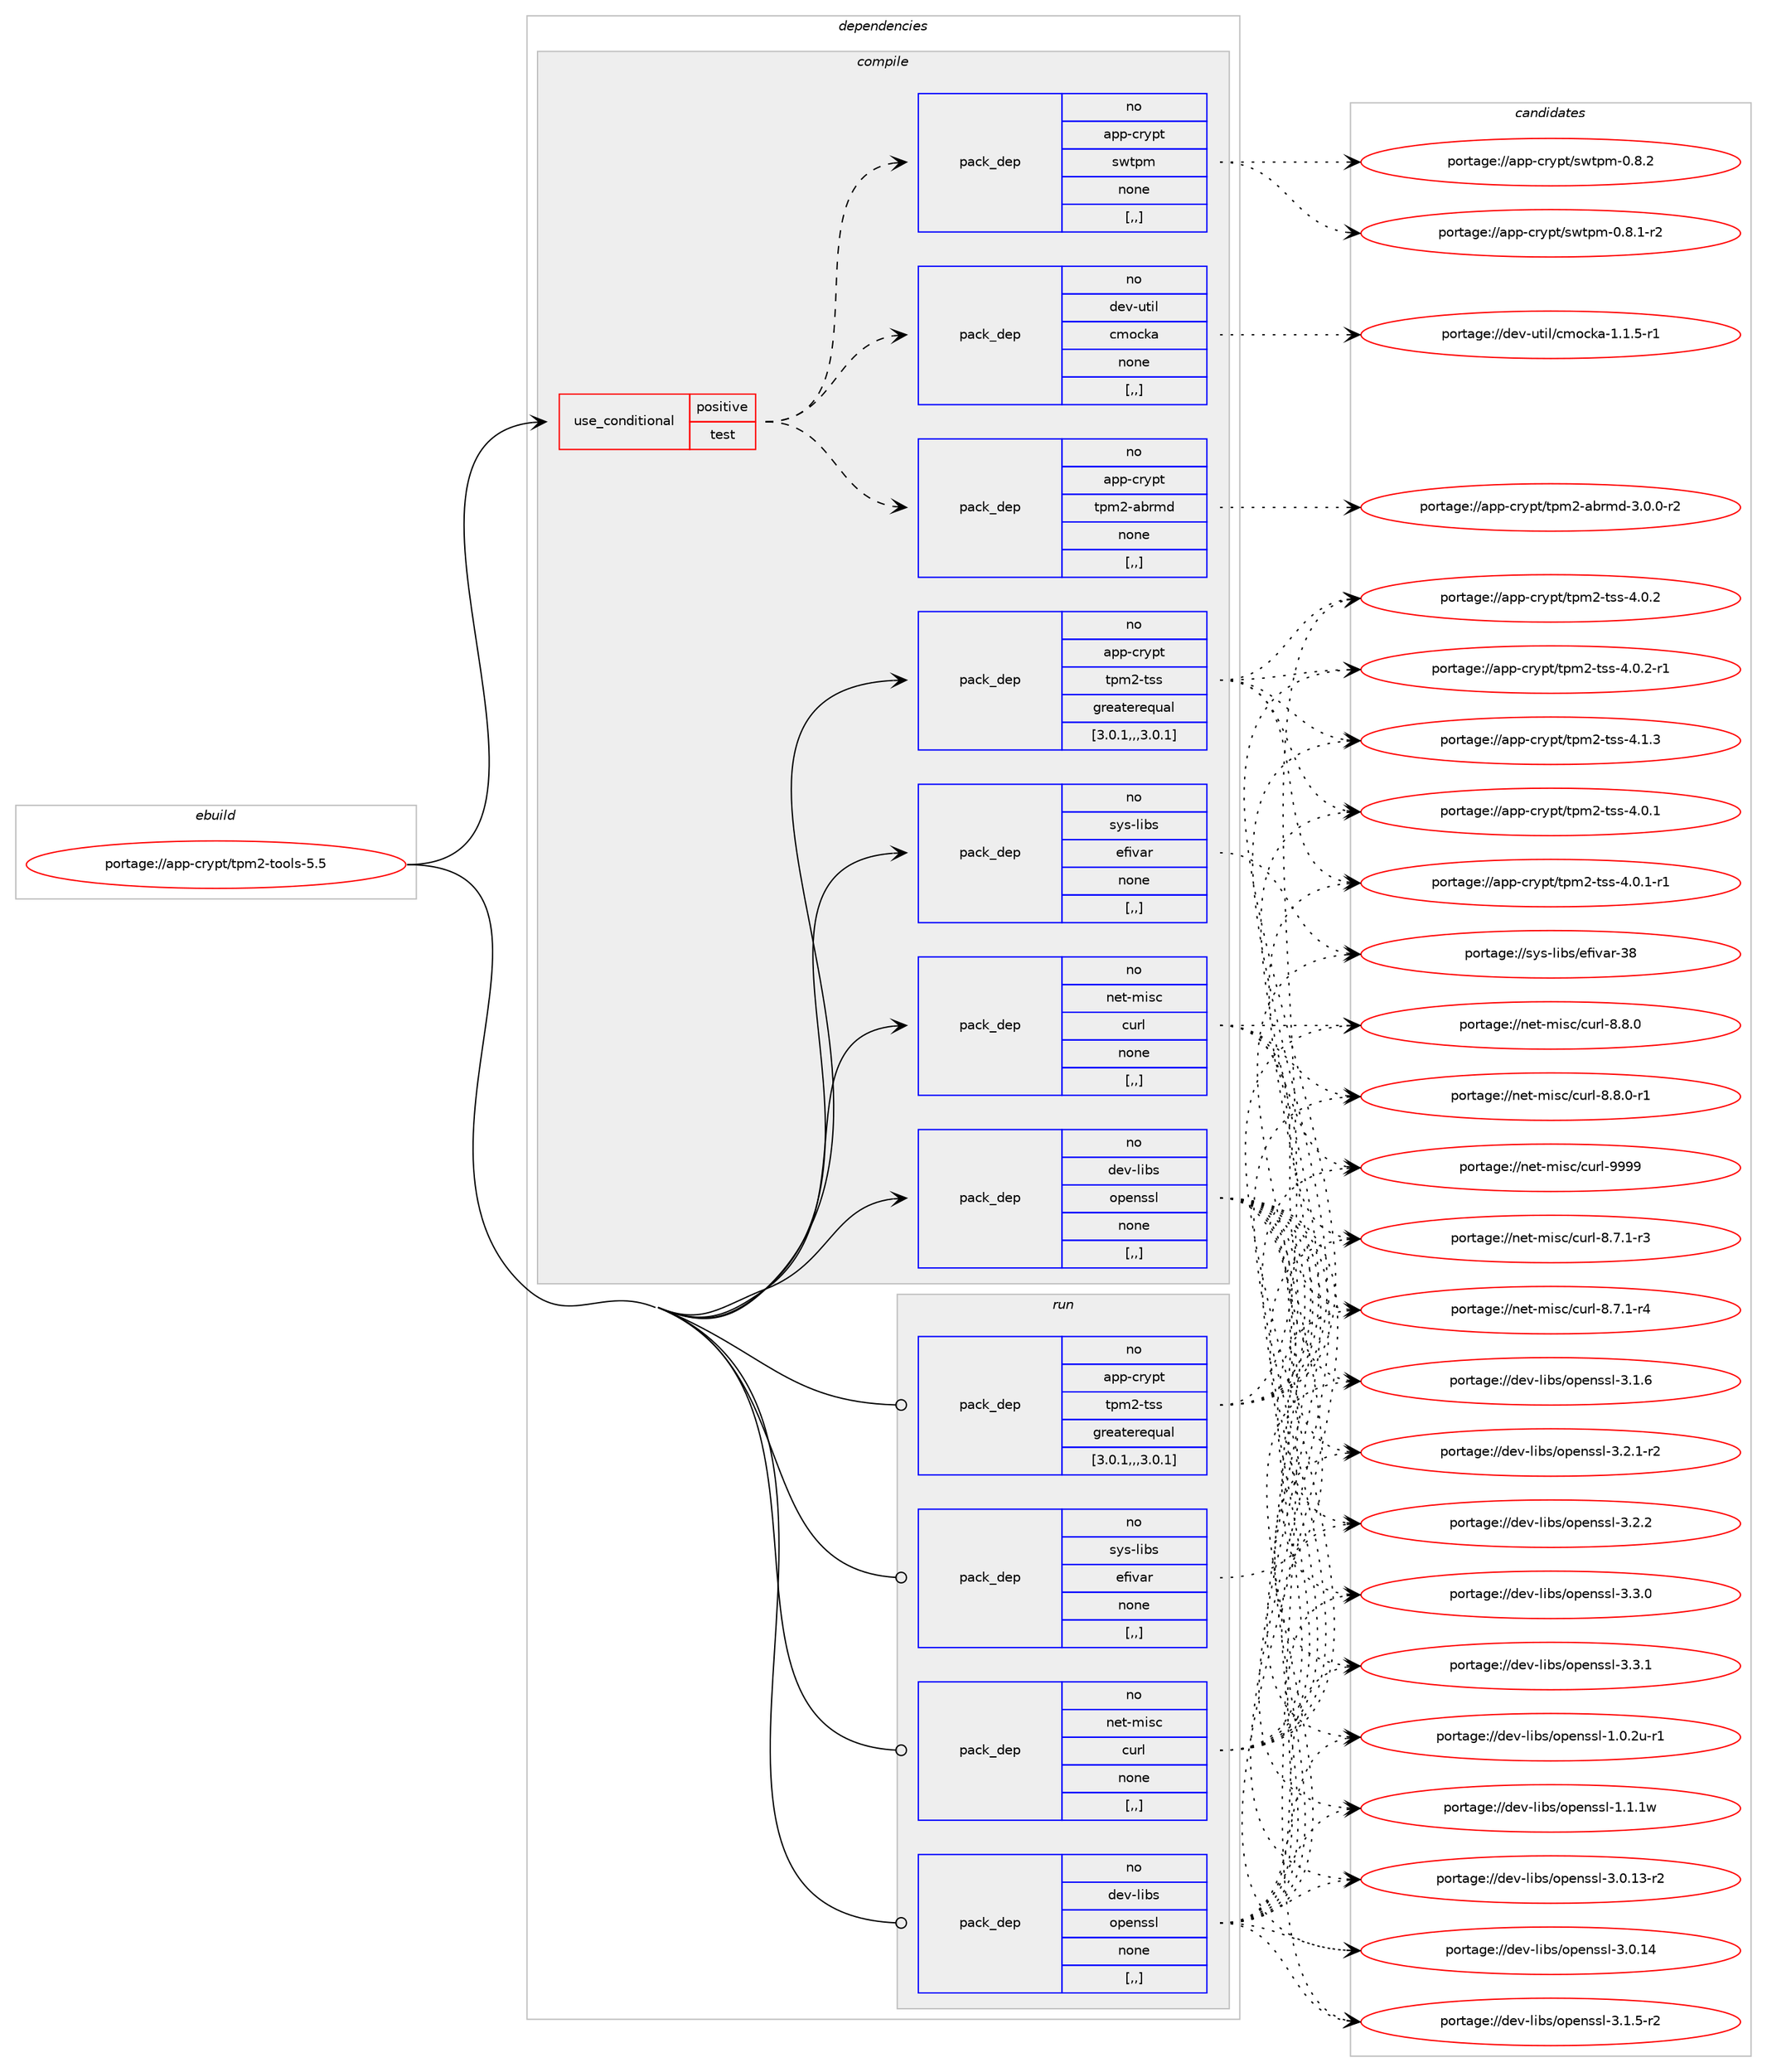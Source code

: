 digraph prolog {

# *************
# Graph options
# *************

newrank=true;
concentrate=true;
compound=true;
graph [rankdir=LR,fontname=Helvetica,fontsize=10,ranksep=1.5];#, ranksep=2.5, nodesep=0.2];
edge  [arrowhead=vee];
node  [fontname=Helvetica,fontsize=10];

# **********
# The ebuild
# **********

subgraph cluster_leftcol {
color=gray;
rank=same;
label=<<i>ebuild</i>>;
id [label="portage://app-crypt/tpm2-tools-5.5", color=red, width=4, href="../app-crypt/tpm2-tools-5.5.svg"];
}

# ****************
# The dependencies
# ****************

subgraph cluster_midcol {
color=gray;
label=<<i>dependencies</i>>;
subgraph cluster_compile {
fillcolor="#eeeeee";
style=filled;
label=<<i>compile</i>>;
subgraph cond3660 {
dependency13994 [label=<<TABLE BORDER="0" CELLBORDER="1" CELLSPACING="0" CELLPADDING="4"><TR><TD ROWSPAN="3" CELLPADDING="10">use_conditional</TD></TR><TR><TD>positive</TD></TR><TR><TD>test</TD></TR></TABLE>>, shape=none, color=red];
subgraph pack10245 {
dependency13995 [label=<<TABLE BORDER="0" CELLBORDER="1" CELLSPACING="0" CELLPADDING="4" WIDTH="220"><TR><TD ROWSPAN="6" CELLPADDING="30">pack_dep</TD></TR><TR><TD WIDTH="110">no</TD></TR><TR><TD>app-crypt</TD></TR><TR><TD>swtpm</TD></TR><TR><TD>none</TD></TR><TR><TD>[,,]</TD></TR></TABLE>>, shape=none, color=blue];
}
dependency13994:e -> dependency13995:w [weight=20,style="dashed",arrowhead="vee"];
subgraph pack10246 {
dependency13996 [label=<<TABLE BORDER="0" CELLBORDER="1" CELLSPACING="0" CELLPADDING="4" WIDTH="220"><TR><TD ROWSPAN="6" CELLPADDING="30">pack_dep</TD></TR><TR><TD WIDTH="110">no</TD></TR><TR><TD>app-crypt</TD></TR><TR><TD>tpm2-abrmd</TD></TR><TR><TD>none</TD></TR><TR><TD>[,,]</TD></TR></TABLE>>, shape=none, color=blue];
}
dependency13994:e -> dependency13996:w [weight=20,style="dashed",arrowhead="vee"];
subgraph pack10247 {
dependency13997 [label=<<TABLE BORDER="0" CELLBORDER="1" CELLSPACING="0" CELLPADDING="4" WIDTH="220"><TR><TD ROWSPAN="6" CELLPADDING="30">pack_dep</TD></TR><TR><TD WIDTH="110">no</TD></TR><TR><TD>dev-util</TD></TR><TR><TD>cmocka</TD></TR><TR><TD>none</TD></TR><TR><TD>[,,]</TD></TR></TABLE>>, shape=none, color=blue];
}
dependency13994:e -> dependency13997:w [weight=20,style="dashed",arrowhead="vee"];
}
id:e -> dependency13994:w [weight=20,style="solid",arrowhead="vee"];
subgraph pack10248 {
dependency13998 [label=<<TABLE BORDER="0" CELLBORDER="1" CELLSPACING="0" CELLPADDING="4" WIDTH="220"><TR><TD ROWSPAN="6" CELLPADDING="30">pack_dep</TD></TR><TR><TD WIDTH="110">no</TD></TR><TR><TD>app-crypt</TD></TR><TR><TD>tpm2-tss</TD></TR><TR><TD>greaterequal</TD></TR><TR><TD>[3.0.1,,,3.0.1]</TD></TR></TABLE>>, shape=none, color=blue];
}
id:e -> dependency13998:w [weight=20,style="solid",arrowhead="vee"];
subgraph pack10249 {
dependency13999 [label=<<TABLE BORDER="0" CELLBORDER="1" CELLSPACING="0" CELLPADDING="4" WIDTH="220"><TR><TD ROWSPAN="6" CELLPADDING="30">pack_dep</TD></TR><TR><TD WIDTH="110">no</TD></TR><TR><TD>dev-libs</TD></TR><TR><TD>openssl</TD></TR><TR><TD>none</TD></TR><TR><TD>[,,]</TD></TR></TABLE>>, shape=none, color=blue];
}
id:e -> dependency13999:w [weight=20,style="solid",arrowhead="vee"];
subgraph pack10250 {
dependency14000 [label=<<TABLE BORDER="0" CELLBORDER="1" CELLSPACING="0" CELLPADDING="4" WIDTH="220"><TR><TD ROWSPAN="6" CELLPADDING="30">pack_dep</TD></TR><TR><TD WIDTH="110">no</TD></TR><TR><TD>net-misc</TD></TR><TR><TD>curl</TD></TR><TR><TD>none</TD></TR><TR><TD>[,,]</TD></TR></TABLE>>, shape=none, color=blue];
}
id:e -> dependency14000:w [weight=20,style="solid",arrowhead="vee"];
subgraph pack10251 {
dependency14001 [label=<<TABLE BORDER="0" CELLBORDER="1" CELLSPACING="0" CELLPADDING="4" WIDTH="220"><TR><TD ROWSPAN="6" CELLPADDING="30">pack_dep</TD></TR><TR><TD WIDTH="110">no</TD></TR><TR><TD>sys-libs</TD></TR><TR><TD>efivar</TD></TR><TR><TD>none</TD></TR><TR><TD>[,,]</TD></TR></TABLE>>, shape=none, color=blue];
}
id:e -> dependency14001:w [weight=20,style="solid",arrowhead="vee"];
}
subgraph cluster_compileandrun {
fillcolor="#eeeeee";
style=filled;
label=<<i>compile and run</i>>;
}
subgraph cluster_run {
fillcolor="#eeeeee";
style=filled;
label=<<i>run</i>>;
subgraph pack10252 {
dependency14002 [label=<<TABLE BORDER="0" CELLBORDER="1" CELLSPACING="0" CELLPADDING="4" WIDTH="220"><TR><TD ROWSPAN="6" CELLPADDING="30">pack_dep</TD></TR><TR><TD WIDTH="110">no</TD></TR><TR><TD>app-crypt</TD></TR><TR><TD>tpm2-tss</TD></TR><TR><TD>greaterequal</TD></TR><TR><TD>[3.0.1,,,3.0.1]</TD></TR></TABLE>>, shape=none, color=blue];
}
id:e -> dependency14002:w [weight=20,style="solid",arrowhead="odot"];
subgraph pack10253 {
dependency14003 [label=<<TABLE BORDER="0" CELLBORDER="1" CELLSPACING="0" CELLPADDING="4" WIDTH="220"><TR><TD ROWSPAN="6" CELLPADDING="30">pack_dep</TD></TR><TR><TD WIDTH="110">no</TD></TR><TR><TD>dev-libs</TD></TR><TR><TD>openssl</TD></TR><TR><TD>none</TD></TR><TR><TD>[,,]</TD></TR></TABLE>>, shape=none, color=blue];
}
id:e -> dependency14003:w [weight=20,style="solid",arrowhead="odot"];
subgraph pack10254 {
dependency14004 [label=<<TABLE BORDER="0" CELLBORDER="1" CELLSPACING="0" CELLPADDING="4" WIDTH="220"><TR><TD ROWSPAN="6" CELLPADDING="30">pack_dep</TD></TR><TR><TD WIDTH="110">no</TD></TR><TR><TD>net-misc</TD></TR><TR><TD>curl</TD></TR><TR><TD>none</TD></TR><TR><TD>[,,]</TD></TR></TABLE>>, shape=none, color=blue];
}
id:e -> dependency14004:w [weight=20,style="solid",arrowhead="odot"];
subgraph pack10255 {
dependency14005 [label=<<TABLE BORDER="0" CELLBORDER="1" CELLSPACING="0" CELLPADDING="4" WIDTH="220"><TR><TD ROWSPAN="6" CELLPADDING="30">pack_dep</TD></TR><TR><TD WIDTH="110">no</TD></TR><TR><TD>sys-libs</TD></TR><TR><TD>efivar</TD></TR><TR><TD>none</TD></TR><TR><TD>[,,]</TD></TR></TABLE>>, shape=none, color=blue];
}
id:e -> dependency14005:w [weight=20,style="solid",arrowhead="odot"];
}
}

# **************
# The candidates
# **************

subgraph cluster_choices {
rank=same;
color=gray;
label=<<i>candidates</i>>;

subgraph choice10245 {
color=black;
nodesep=1;
choice971121124599114121112116471151191161121094548465646494511450 [label="portage://app-crypt/swtpm-0.8.1-r2", color=red, width=4,href="../app-crypt/swtpm-0.8.1-r2.svg"];
choice97112112459911412111211647115119116112109454846564650 [label="portage://app-crypt/swtpm-0.8.2", color=red, width=4,href="../app-crypt/swtpm-0.8.2.svg"];
dependency13995:e -> choice971121124599114121112116471151191161121094548465646494511450:w [style=dotted,weight="100"];
dependency13995:e -> choice97112112459911412111211647115119116112109454846564650:w [style=dotted,weight="100"];
}
subgraph choice10246 {
color=black;
nodesep=1;
choice97112112459911412111211647116112109504597981141091004551464846484511450 [label="portage://app-crypt/tpm2-abrmd-3.0.0-r2", color=red, width=4,href="../app-crypt/tpm2-abrmd-3.0.0-r2.svg"];
dependency13996:e -> choice97112112459911412111211647116112109504597981141091004551464846484511450:w [style=dotted,weight="100"];
}
subgraph choice10247 {
color=black;
nodesep=1;
choice10010111845117116105108479910911199107974549464946534511449 [label="portage://dev-util/cmocka-1.1.5-r1", color=red, width=4,href="../dev-util/cmocka-1.1.5-r1.svg"];
dependency13997:e -> choice10010111845117116105108479910911199107974549464946534511449:w [style=dotted,weight="100"];
}
subgraph choice10248 {
color=black;
nodesep=1;
choice971121124599114121112116471161121095045116115115455246484649 [label="portage://app-crypt/tpm2-tss-4.0.1", color=red, width=4,href="../app-crypt/tpm2-tss-4.0.1.svg"];
choice9711211245991141211121164711611210950451161151154552464846494511449 [label="portage://app-crypt/tpm2-tss-4.0.1-r1", color=red, width=4,href="../app-crypt/tpm2-tss-4.0.1-r1.svg"];
choice971121124599114121112116471161121095045116115115455246484650 [label="portage://app-crypt/tpm2-tss-4.0.2", color=red, width=4,href="../app-crypt/tpm2-tss-4.0.2.svg"];
choice9711211245991141211121164711611210950451161151154552464846504511449 [label="portage://app-crypt/tpm2-tss-4.0.2-r1", color=red, width=4,href="../app-crypt/tpm2-tss-4.0.2-r1.svg"];
choice971121124599114121112116471161121095045116115115455246494651 [label="portage://app-crypt/tpm2-tss-4.1.3", color=red, width=4,href="../app-crypt/tpm2-tss-4.1.3.svg"];
dependency13998:e -> choice971121124599114121112116471161121095045116115115455246484649:w [style=dotted,weight="100"];
dependency13998:e -> choice9711211245991141211121164711611210950451161151154552464846494511449:w [style=dotted,weight="100"];
dependency13998:e -> choice971121124599114121112116471161121095045116115115455246484650:w [style=dotted,weight="100"];
dependency13998:e -> choice9711211245991141211121164711611210950451161151154552464846504511449:w [style=dotted,weight="100"];
dependency13998:e -> choice971121124599114121112116471161121095045116115115455246494651:w [style=dotted,weight="100"];
}
subgraph choice10249 {
color=black;
nodesep=1;
choice1001011184510810598115471111121011101151151084549464846501174511449 [label="portage://dev-libs/openssl-1.0.2u-r1", color=red, width=4,href="../dev-libs/openssl-1.0.2u-r1.svg"];
choice100101118451081059811547111112101110115115108454946494649119 [label="portage://dev-libs/openssl-1.1.1w", color=red, width=4,href="../dev-libs/openssl-1.1.1w.svg"];
choice100101118451081059811547111112101110115115108455146484649514511450 [label="portage://dev-libs/openssl-3.0.13-r2", color=red, width=4,href="../dev-libs/openssl-3.0.13-r2.svg"];
choice10010111845108105981154711111210111011511510845514648464952 [label="portage://dev-libs/openssl-3.0.14", color=red, width=4,href="../dev-libs/openssl-3.0.14.svg"];
choice1001011184510810598115471111121011101151151084551464946534511450 [label="portage://dev-libs/openssl-3.1.5-r2", color=red, width=4,href="../dev-libs/openssl-3.1.5-r2.svg"];
choice100101118451081059811547111112101110115115108455146494654 [label="portage://dev-libs/openssl-3.1.6", color=red, width=4,href="../dev-libs/openssl-3.1.6.svg"];
choice1001011184510810598115471111121011101151151084551465046494511450 [label="portage://dev-libs/openssl-3.2.1-r2", color=red, width=4,href="../dev-libs/openssl-3.2.1-r2.svg"];
choice100101118451081059811547111112101110115115108455146504650 [label="portage://dev-libs/openssl-3.2.2", color=red, width=4,href="../dev-libs/openssl-3.2.2.svg"];
choice100101118451081059811547111112101110115115108455146514648 [label="portage://dev-libs/openssl-3.3.0", color=red, width=4,href="../dev-libs/openssl-3.3.0.svg"];
choice100101118451081059811547111112101110115115108455146514649 [label="portage://dev-libs/openssl-3.3.1", color=red, width=4,href="../dev-libs/openssl-3.3.1.svg"];
dependency13999:e -> choice1001011184510810598115471111121011101151151084549464846501174511449:w [style=dotted,weight="100"];
dependency13999:e -> choice100101118451081059811547111112101110115115108454946494649119:w [style=dotted,weight="100"];
dependency13999:e -> choice100101118451081059811547111112101110115115108455146484649514511450:w [style=dotted,weight="100"];
dependency13999:e -> choice10010111845108105981154711111210111011511510845514648464952:w [style=dotted,weight="100"];
dependency13999:e -> choice1001011184510810598115471111121011101151151084551464946534511450:w [style=dotted,weight="100"];
dependency13999:e -> choice100101118451081059811547111112101110115115108455146494654:w [style=dotted,weight="100"];
dependency13999:e -> choice1001011184510810598115471111121011101151151084551465046494511450:w [style=dotted,weight="100"];
dependency13999:e -> choice100101118451081059811547111112101110115115108455146504650:w [style=dotted,weight="100"];
dependency13999:e -> choice100101118451081059811547111112101110115115108455146514648:w [style=dotted,weight="100"];
dependency13999:e -> choice100101118451081059811547111112101110115115108455146514649:w [style=dotted,weight="100"];
}
subgraph choice10250 {
color=black;
nodesep=1;
choice110101116451091051159947991171141084556465546494511451 [label="portage://net-misc/curl-8.7.1-r3", color=red, width=4,href="../net-misc/curl-8.7.1-r3.svg"];
choice110101116451091051159947991171141084556465546494511452 [label="portage://net-misc/curl-8.7.1-r4", color=red, width=4,href="../net-misc/curl-8.7.1-r4.svg"];
choice11010111645109105115994799117114108455646564648 [label="portage://net-misc/curl-8.8.0", color=red, width=4,href="../net-misc/curl-8.8.0.svg"];
choice110101116451091051159947991171141084556465646484511449 [label="portage://net-misc/curl-8.8.0-r1", color=red, width=4,href="../net-misc/curl-8.8.0-r1.svg"];
choice110101116451091051159947991171141084557575757 [label="portage://net-misc/curl-9999", color=red, width=4,href="../net-misc/curl-9999.svg"];
dependency14000:e -> choice110101116451091051159947991171141084556465546494511451:w [style=dotted,weight="100"];
dependency14000:e -> choice110101116451091051159947991171141084556465546494511452:w [style=dotted,weight="100"];
dependency14000:e -> choice11010111645109105115994799117114108455646564648:w [style=dotted,weight="100"];
dependency14000:e -> choice110101116451091051159947991171141084556465646484511449:w [style=dotted,weight="100"];
dependency14000:e -> choice110101116451091051159947991171141084557575757:w [style=dotted,weight="100"];
}
subgraph choice10251 {
color=black;
nodesep=1;
choice11512111545108105981154710110210511897114455156 [label="portage://sys-libs/efivar-38", color=red, width=4,href="../sys-libs/efivar-38.svg"];
dependency14001:e -> choice11512111545108105981154710110210511897114455156:w [style=dotted,weight="100"];
}
subgraph choice10252 {
color=black;
nodesep=1;
choice971121124599114121112116471161121095045116115115455246484649 [label="portage://app-crypt/tpm2-tss-4.0.1", color=red, width=4,href="../app-crypt/tpm2-tss-4.0.1.svg"];
choice9711211245991141211121164711611210950451161151154552464846494511449 [label="portage://app-crypt/tpm2-tss-4.0.1-r1", color=red, width=4,href="../app-crypt/tpm2-tss-4.0.1-r1.svg"];
choice971121124599114121112116471161121095045116115115455246484650 [label="portage://app-crypt/tpm2-tss-4.0.2", color=red, width=4,href="../app-crypt/tpm2-tss-4.0.2.svg"];
choice9711211245991141211121164711611210950451161151154552464846504511449 [label="portage://app-crypt/tpm2-tss-4.0.2-r1", color=red, width=4,href="../app-crypt/tpm2-tss-4.0.2-r1.svg"];
choice971121124599114121112116471161121095045116115115455246494651 [label="portage://app-crypt/tpm2-tss-4.1.3", color=red, width=4,href="../app-crypt/tpm2-tss-4.1.3.svg"];
dependency14002:e -> choice971121124599114121112116471161121095045116115115455246484649:w [style=dotted,weight="100"];
dependency14002:e -> choice9711211245991141211121164711611210950451161151154552464846494511449:w [style=dotted,weight="100"];
dependency14002:e -> choice971121124599114121112116471161121095045116115115455246484650:w [style=dotted,weight="100"];
dependency14002:e -> choice9711211245991141211121164711611210950451161151154552464846504511449:w [style=dotted,weight="100"];
dependency14002:e -> choice971121124599114121112116471161121095045116115115455246494651:w [style=dotted,weight="100"];
}
subgraph choice10253 {
color=black;
nodesep=1;
choice1001011184510810598115471111121011101151151084549464846501174511449 [label="portage://dev-libs/openssl-1.0.2u-r1", color=red, width=4,href="../dev-libs/openssl-1.0.2u-r1.svg"];
choice100101118451081059811547111112101110115115108454946494649119 [label="portage://dev-libs/openssl-1.1.1w", color=red, width=4,href="../dev-libs/openssl-1.1.1w.svg"];
choice100101118451081059811547111112101110115115108455146484649514511450 [label="portage://dev-libs/openssl-3.0.13-r2", color=red, width=4,href="../dev-libs/openssl-3.0.13-r2.svg"];
choice10010111845108105981154711111210111011511510845514648464952 [label="portage://dev-libs/openssl-3.0.14", color=red, width=4,href="../dev-libs/openssl-3.0.14.svg"];
choice1001011184510810598115471111121011101151151084551464946534511450 [label="portage://dev-libs/openssl-3.1.5-r2", color=red, width=4,href="../dev-libs/openssl-3.1.5-r2.svg"];
choice100101118451081059811547111112101110115115108455146494654 [label="portage://dev-libs/openssl-3.1.6", color=red, width=4,href="../dev-libs/openssl-3.1.6.svg"];
choice1001011184510810598115471111121011101151151084551465046494511450 [label="portage://dev-libs/openssl-3.2.1-r2", color=red, width=4,href="../dev-libs/openssl-3.2.1-r2.svg"];
choice100101118451081059811547111112101110115115108455146504650 [label="portage://dev-libs/openssl-3.2.2", color=red, width=4,href="../dev-libs/openssl-3.2.2.svg"];
choice100101118451081059811547111112101110115115108455146514648 [label="portage://dev-libs/openssl-3.3.0", color=red, width=4,href="../dev-libs/openssl-3.3.0.svg"];
choice100101118451081059811547111112101110115115108455146514649 [label="portage://dev-libs/openssl-3.3.1", color=red, width=4,href="../dev-libs/openssl-3.3.1.svg"];
dependency14003:e -> choice1001011184510810598115471111121011101151151084549464846501174511449:w [style=dotted,weight="100"];
dependency14003:e -> choice100101118451081059811547111112101110115115108454946494649119:w [style=dotted,weight="100"];
dependency14003:e -> choice100101118451081059811547111112101110115115108455146484649514511450:w [style=dotted,weight="100"];
dependency14003:e -> choice10010111845108105981154711111210111011511510845514648464952:w [style=dotted,weight="100"];
dependency14003:e -> choice1001011184510810598115471111121011101151151084551464946534511450:w [style=dotted,weight="100"];
dependency14003:e -> choice100101118451081059811547111112101110115115108455146494654:w [style=dotted,weight="100"];
dependency14003:e -> choice1001011184510810598115471111121011101151151084551465046494511450:w [style=dotted,weight="100"];
dependency14003:e -> choice100101118451081059811547111112101110115115108455146504650:w [style=dotted,weight="100"];
dependency14003:e -> choice100101118451081059811547111112101110115115108455146514648:w [style=dotted,weight="100"];
dependency14003:e -> choice100101118451081059811547111112101110115115108455146514649:w [style=dotted,weight="100"];
}
subgraph choice10254 {
color=black;
nodesep=1;
choice110101116451091051159947991171141084556465546494511451 [label="portage://net-misc/curl-8.7.1-r3", color=red, width=4,href="../net-misc/curl-8.7.1-r3.svg"];
choice110101116451091051159947991171141084556465546494511452 [label="portage://net-misc/curl-8.7.1-r4", color=red, width=4,href="../net-misc/curl-8.7.1-r4.svg"];
choice11010111645109105115994799117114108455646564648 [label="portage://net-misc/curl-8.8.0", color=red, width=4,href="../net-misc/curl-8.8.0.svg"];
choice110101116451091051159947991171141084556465646484511449 [label="portage://net-misc/curl-8.8.0-r1", color=red, width=4,href="../net-misc/curl-8.8.0-r1.svg"];
choice110101116451091051159947991171141084557575757 [label="portage://net-misc/curl-9999", color=red, width=4,href="../net-misc/curl-9999.svg"];
dependency14004:e -> choice110101116451091051159947991171141084556465546494511451:w [style=dotted,weight="100"];
dependency14004:e -> choice110101116451091051159947991171141084556465546494511452:w [style=dotted,weight="100"];
dependency14004:e -> choice11010111645109105115994799117114108455646564648:w [style=dotted,weight="100"];
dependency14004:e -> choice110101116451091051159947991171141084556465646484511449:w [style=dotted,weight="100"];
dependency14004:e -> choice110101116451091051159947991171141084557575757:w [style=dotted,weight="100"];
}
subgraph choice10255 {
color=black;
nodesep=1;
choice11512111545108105981154710110210511897114455156 [label="portage://sys-libs/efivar-38", color=red, width=4,href="../sys-libs/efivar-38.svg"];
dependency14005:e -> choice11512111545108105981154710110210511897114455156:w [style=dotted,weight="100"];
}
}

}
